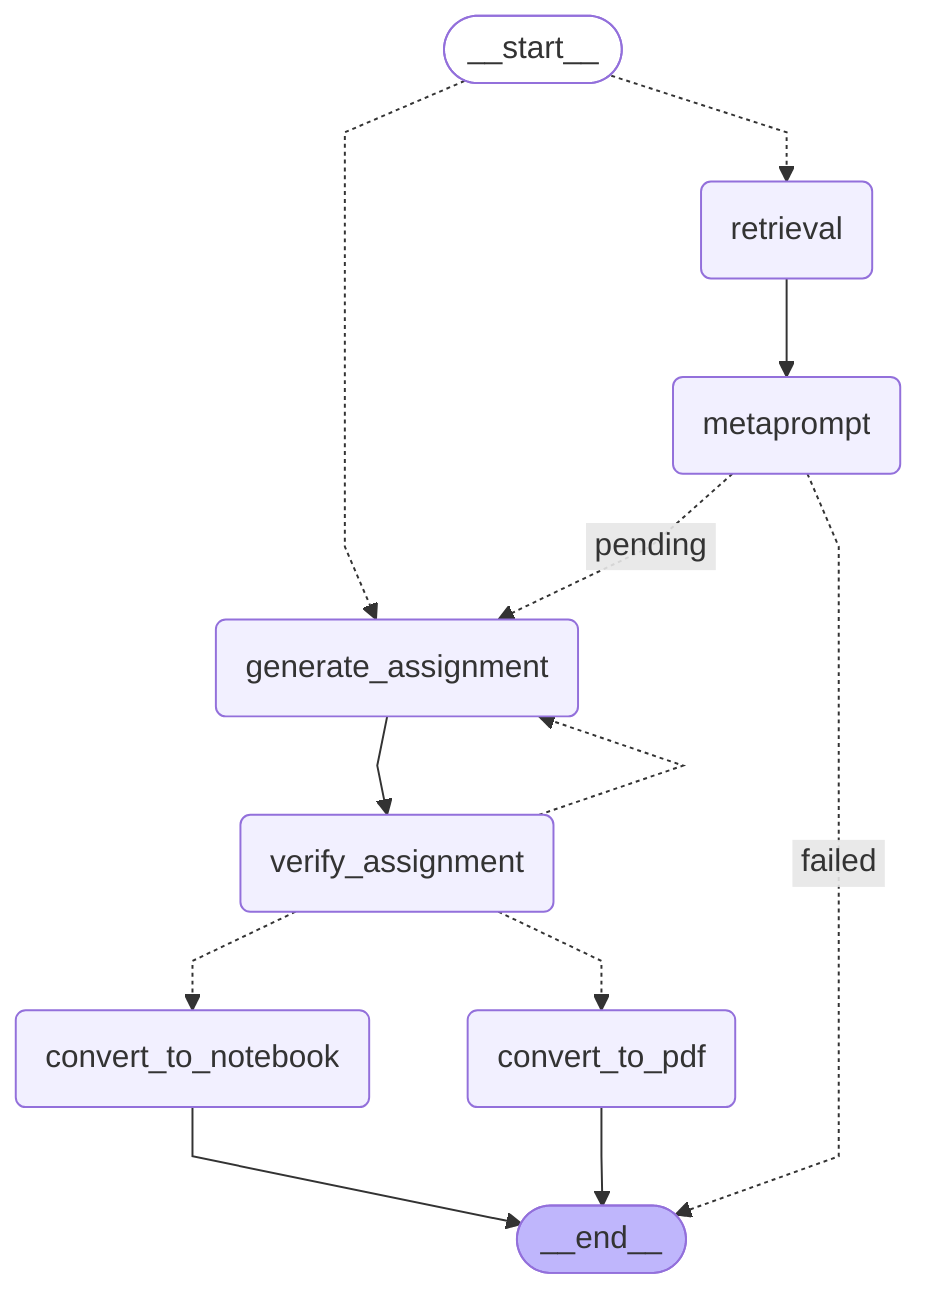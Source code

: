 ---
config:
  flowchart:
    curve: linear
---
graph TD;
	__start__([<p>__start__</p>]):::first
	retrieval(retrieval)
	metaprompt(metaprompt)
	generate_assignment(generate_assignment)
	verify_assignment(verify_assignment)
	convert_to_notebook(convert_to_notebook)
	convert_to_pdf(convert_to_pdf)
	__end__([<p>__end__</p>]):::last
	convert_to_notebook --> __end__;
	convert_to_pdf --> __end__;
	generate_assignment --> verify_assignment;
	retrieval --> metaprompt;
	__start__ -.-> retrieval;
	__start__ -.-> generate_assignment;
	metaprompt -. &nbsp;failed&nbsp; .-> __end__;
	metaprompt -. &nbsp;pending&nbsp; .-> generate_assignment;
	verify_assignment -.-> convert_to_notebook;
	verify_assignment -.-> convert_to_pdf;
	verify_assignment -.-> generate_assignment;
	classDef default fill:#f2f0ff,line-height:1.2
	classDef first fill-opacity:0
	classDef last fill:#bfb6fc